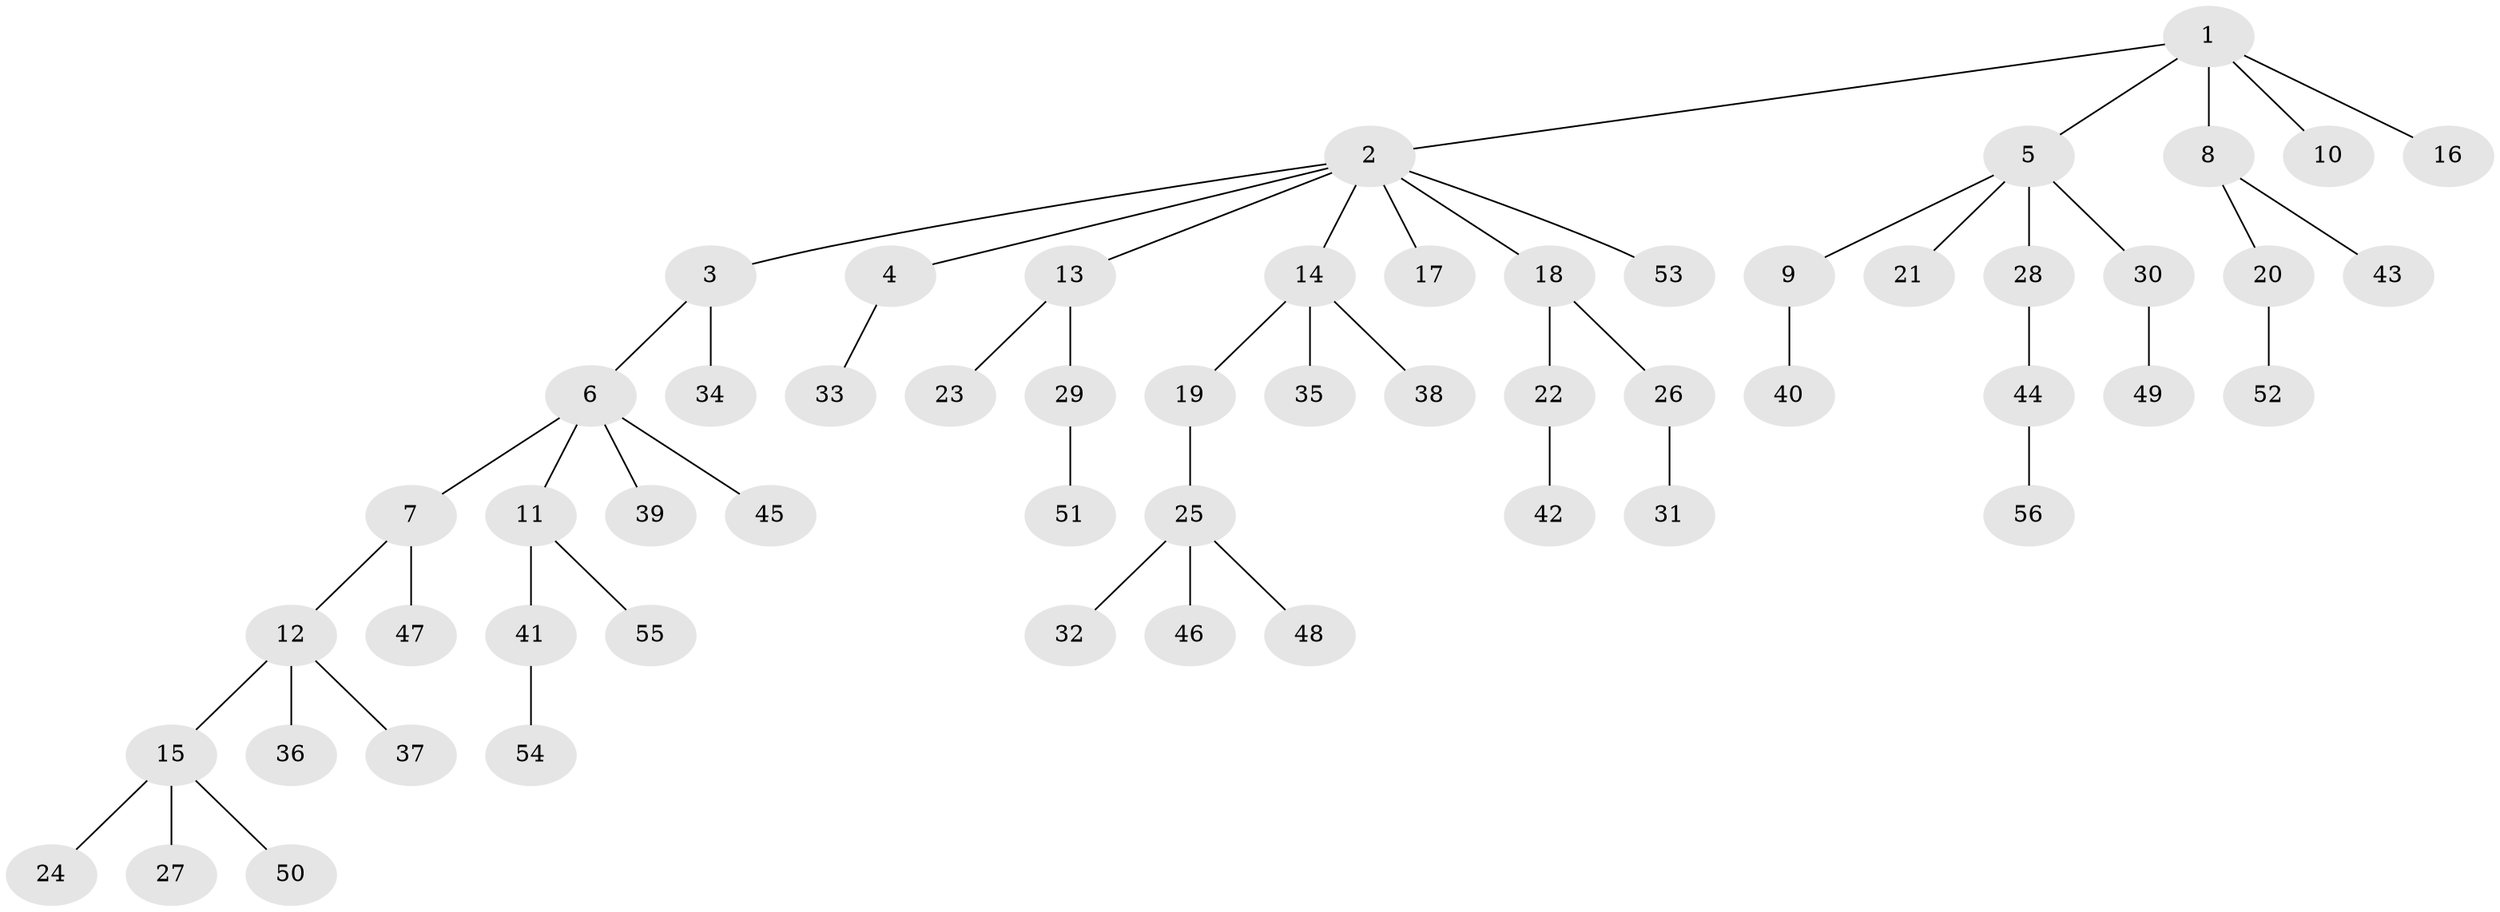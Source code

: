 // Generated by graph-tools (version 1.1) at 2025/26/03/09/25 03:26:28]
// undirected, 56 vertices, 55 edges
graph export_dot {
graph [start="1"]
  node [color=gray90,style=filled];
  1;
  2;
  3;
  4;
  5;
  6;
  7;
  8;
  9;
  10;
  11;
  12;
  13;
  14;
  15;
  16;
  17;
  18;
  19;
  20;
  21;
  22;
  23;
  24;
  25;
  26;
  27;
  28;
  29;
  30;
  31;
  32;
  33;
  34;
  35;
  36;
  37;
  38;
  39;
  40;
  41;
  42;
  43;
  44;
  45;
  46;
  47;
  48;
  49;
  50;
  51;
  52;
  53;
  54;
  55;
  56;
  1 -- 2;
  1 -- 5;
  1 -- 8;
  1 -- 10;
  1 -- 16;
  2 -- 3;
  2 -- 4;
  2 -- 13;
  2 -- 14;
  2 -- 17;
  2 -- 18;
  2 -- 53;
  3 -- 6;
  3 -- 34;
  4 -- 33;
  5 -- 9;
  5 -- 21;
  5 -- 28;
  5 -- 30;
  6 -- 7;
  6 -- 11;
  6 -- 39;
  6 -- 45;
  7 -- 12;
  7 -- 47;
  8 -- 20;
  8 -- 43;
  9 -- 40;
  11 -- 41;
  11 -- 55;
  12 -- 15;
  12 -- 36;
  12 -- 37;
  13 -- 23;
  13 -- 29;
  14 -- 19;
  14 -- 35;
  14 -- 38;
  15 -- 24;
  15 -- 27;
  15 -- 50;
  18 -- 22;
  18 -- 26;
  19 -- 25;
  20 -- 52;
  22 -- 42;
  25 -- 32;
  25 -- 46;
  25 -- 48;
  26 -- 31;
  28 -- 44;
  29 -- 51;
  30 -- 49;
  41 -- 54;
  44 -- 56;
}
